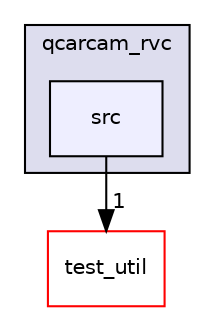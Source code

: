 digraph "qcarcam_rvc/src" {
  compound=true
  node [ fontsize="10", fontname="Helvetica"];
  edge [ labelfontsize="10", labelfontname="Helvetica"];
  subgraph clusterdir_f3a08d935b42a029d3782f7cfc50fe07 {
    graph [ bgcolor="#ddddee", pencolor="black", label="qcarcam_rvc" fontname="Helvetica", fontsize="10", URL="dir_f3a08d935b42a029d3782f7cfc50fe07.html"]
  dir_4589483e57e83d0d5641646a5b0a3040 [shape=box, label="src", style="filled", fillcolor="#eeeeff", pencolor="black", URL="dir_4589483e57e83d0d5641646a5b0a3040.html"];
  }
  dir_12cccc2a3eed76e547fc2d874d9b9229 [shape=box label="test_util" fillcolor="white" style="filled" color="red" URL="dir_12cccc2a3eed76e547fc2d874d9b9229.html"];
  dir_4589483e57e83d0d5641646a5b0a3040->dir_12cccc2a3eed76e547fc2d874d9b9229 [headlabel="1", labeldistance=1.5 headhref="dir_000003_000006.html"];
}
